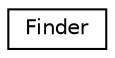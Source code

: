 digraph "Graphical Class Hierarchy"
{
 // LATEX_PDF_SIZE
  edge [fontname="Helvetica",fontsize="10",labelfontname="Helvetica",labelfontsize="10"];
  node [fontname="Helvetica",fontsize="10",shape=record];
  rankdir="LR";
  Node0 [label="Finder",height=0.2,width=0.4,color="black", fillcolor="white", style="filled",URL="$classFinder.html",tooltip=" "];
}
